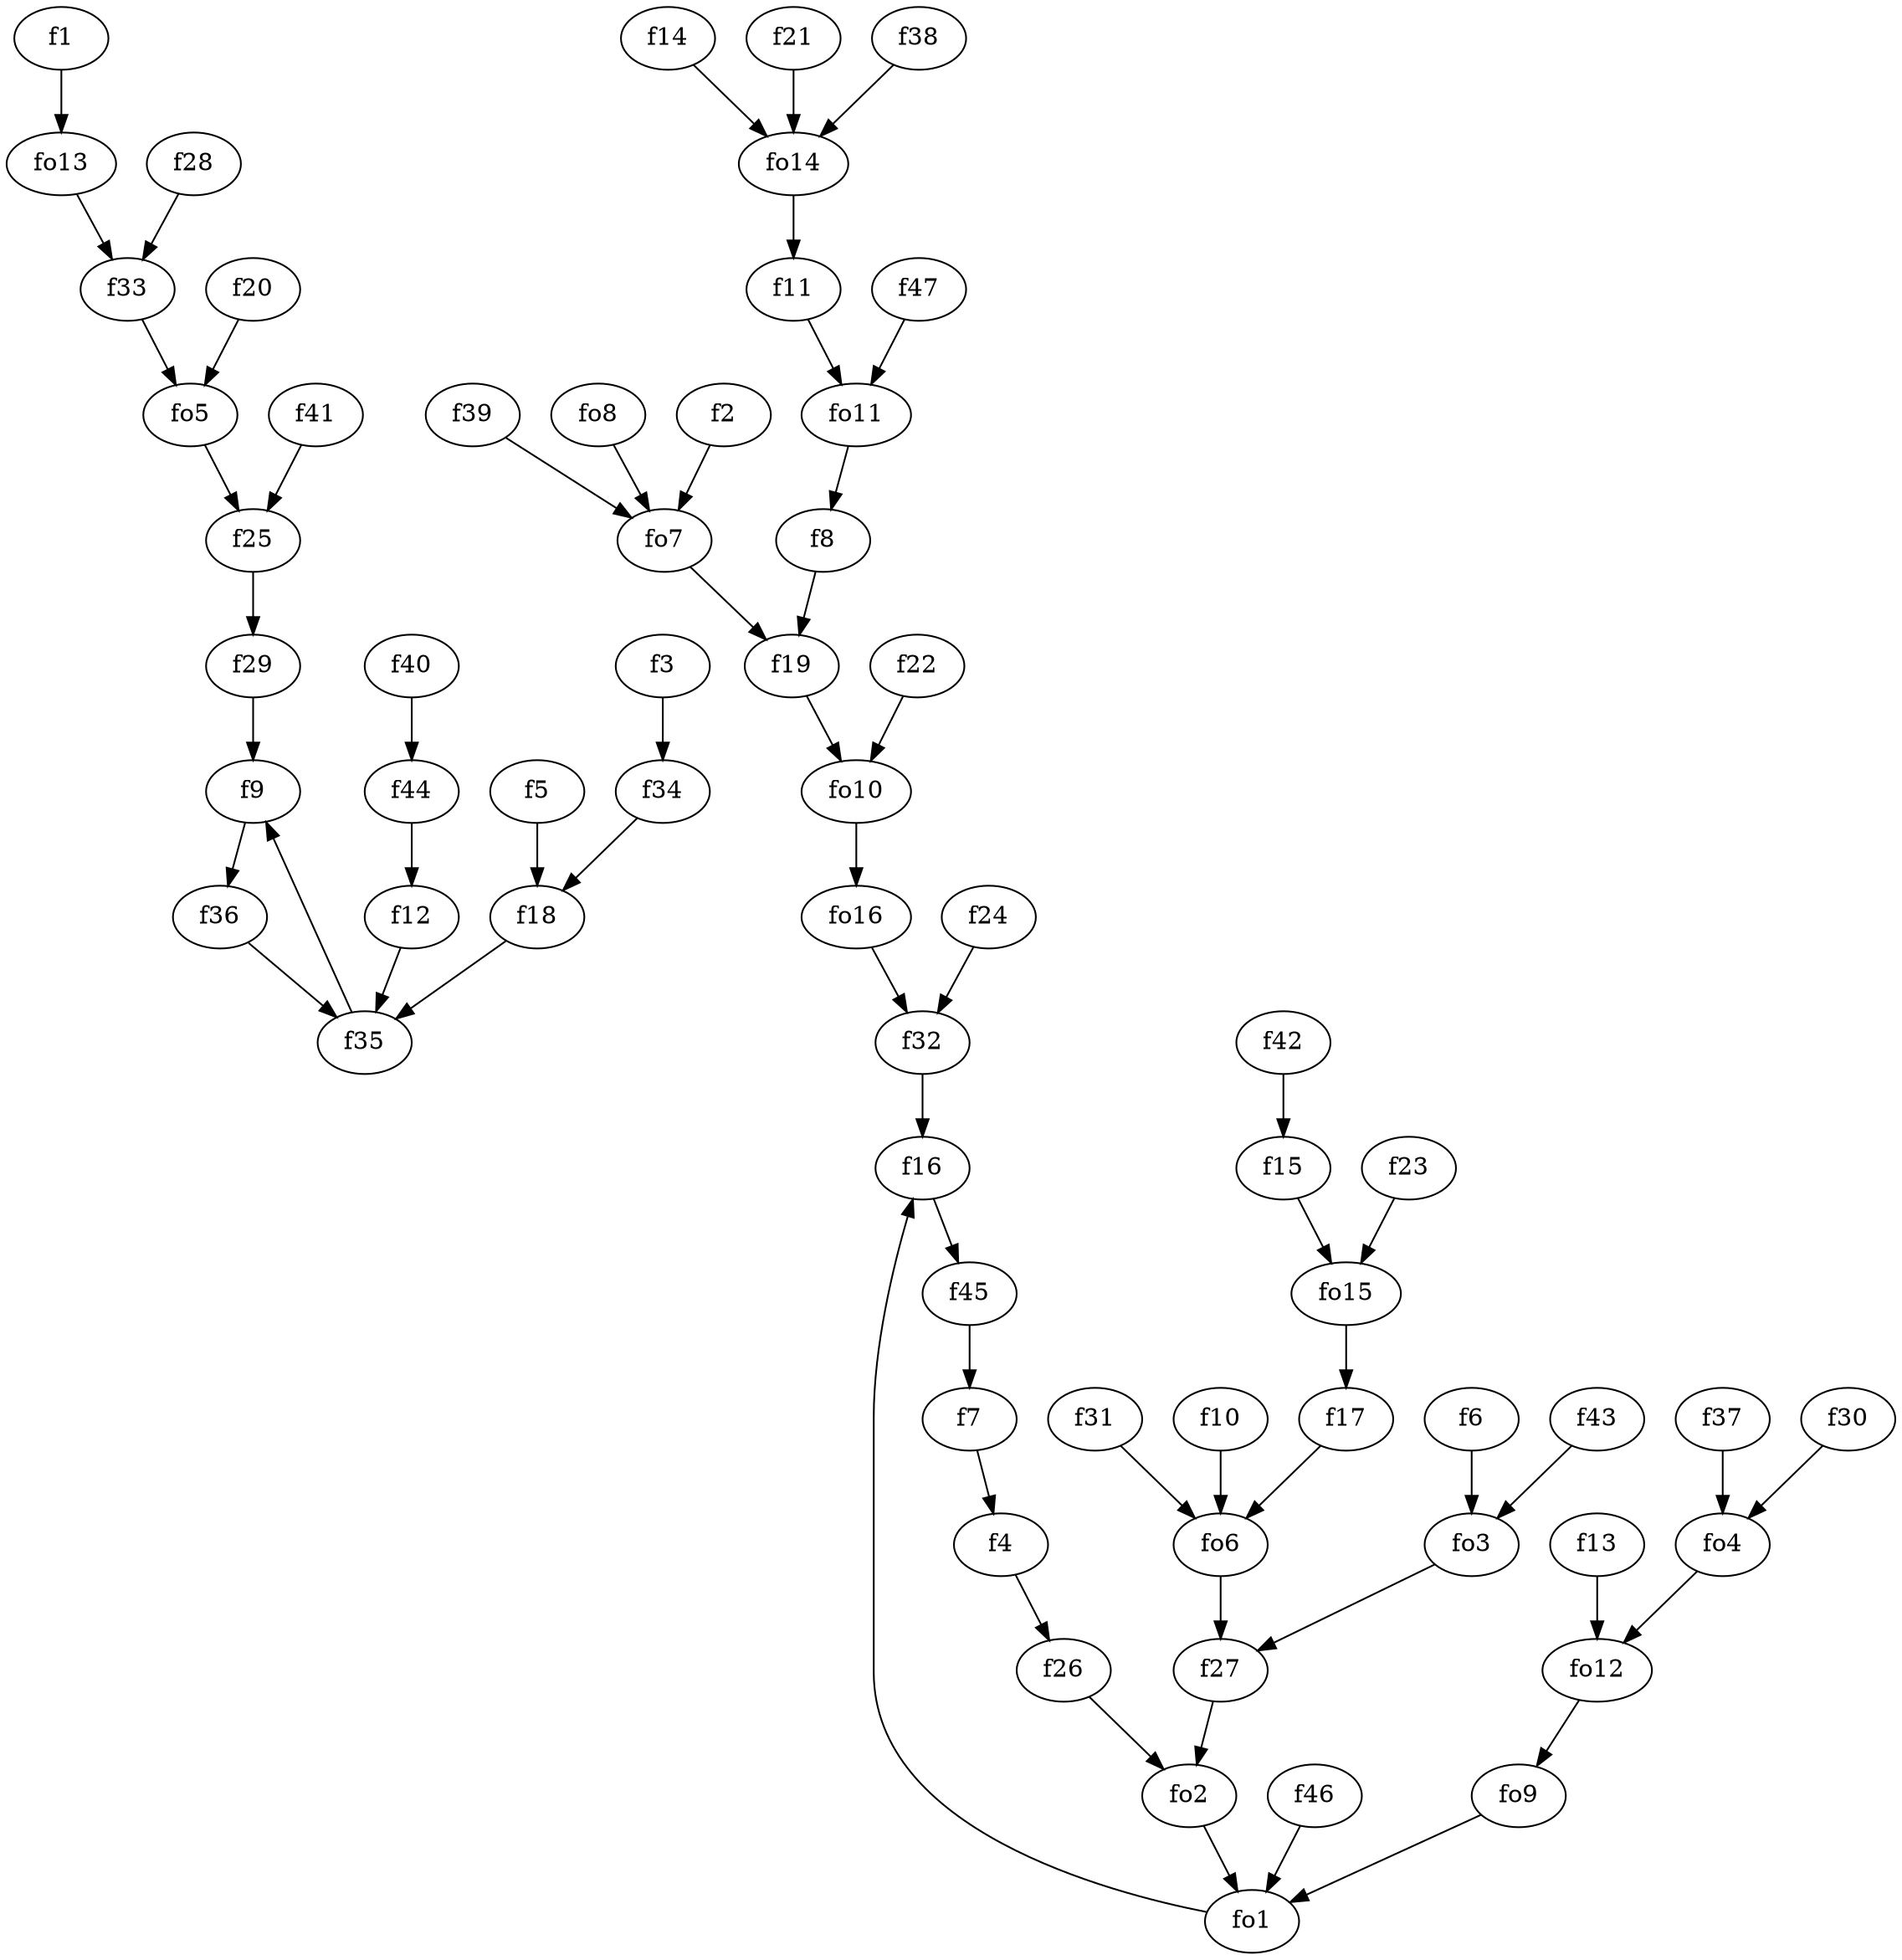 strict digraph  {
f1;
f2;
f3;
f4;
f5;
f6;
f7;
f8;
f9;
f10;
f11;
f12;
f13;
f14;
f15;
f16;
f17;
f18;
f19;
f20;
f21;
f22;
f23;
f24;
f25;
f26;
f27;
f28;
f29;
f30;
f31;
f32;
f33;
f34;
f35;
f36;
f37;
f38;
f39;
f40;
f41;
f42;
f43;
f44;
f45;
f46;
f47;
fo1;
fo2;
fo3;
fo4;
fo5;
fo6;
fo7;
fo8;
fo9;
fo10;
fo11;
fo12;
fo13;
fo14;
fo15;
fo16;
f1 -> fo13  [weight=2];
f2 -> fo7  [weight=2];
f3 -> f34  [weight=2];
f4 -> f26  [weight=2];
f5 -> f18  [weight=2];
f6 -> fo3  [weight=2];
f7 -> f4  [weight=2];
f8 -> f19  [weight=2];
f9 -> f36  [weight=2];
f10 -> fo6  [weight=2];
f11 -> fo11  [weight=2];
f12 -> f35  [weight=2];
f13 -> fo12  [weight=2];
f14 -> fo14  [weight=2];
f15 -> fo15  [weight=2];
f16 -> f45  [weight=2];
f17 -> fo6  [weight=2];
f18 -> f35  [weight=2];
f19 -> fo10  [weight=2];
f20 -> fo5  [weight=2];
f21 -> fo14  [weight=2];
f22 -> fo10  [weight=2];
f23 -> fo15  [weight=2];
f24 -> f32  [weight=2];
f25 -> f29  [weight=2];
f26 -> fo2  [weight=2];
f27 -> fo2  [weight=2];
f28 -> f33  [weight=2];
f29 -> f9  [weight=2];
f30 -> fo4  [weight=2];
f31 -> fo6  [weight=2];
f32 -> f16  [weight=2];
f33 -> fo5  [weight=2];
f34 -> f18  [weight=2];
f35 -> f9  [weight=2];
f36 -> f35  [weight=2];
f37 -> fo4  [weight=2];
f38 -> fo14  [weight=2];
f39 -> fo7  [weight=2];
f40 -> f44  [weight=2];
f41 -> f25  [weight=2];
f42 -> f15  [weight=2];
f43 -> fo3  [weight=2];
f44 -> f12  [weight=2];
f45 -> f7  [weight=2];
f46 -> fo1  [weight=2];
f47 -> fo11  [weight=2];
fo1 -> f16  [weight=2];
fo2 -> fo1  [weight=2];
fo3 -> f27  [weight=2];
fo4 -> fo12  [weight=2];
fo5 -> f25  [weight=2];
fo6 -> f27  [weight=2];
fo7 -> f19  [weight=2];
fo8 -> fo7  [weight=2];
fo9 -> fo1  [weight=2];
fo10 -> fo16  [weight=2];
fo11 -> f8  [weight=2];
fo12 -> fo9  [weight=2];
fo13 -> f33  [weight=2];
fo14 -> f11  [weight=2];
fo15 -> f17  [weight=2];
fo16 -> f32  [weight=2];
}
